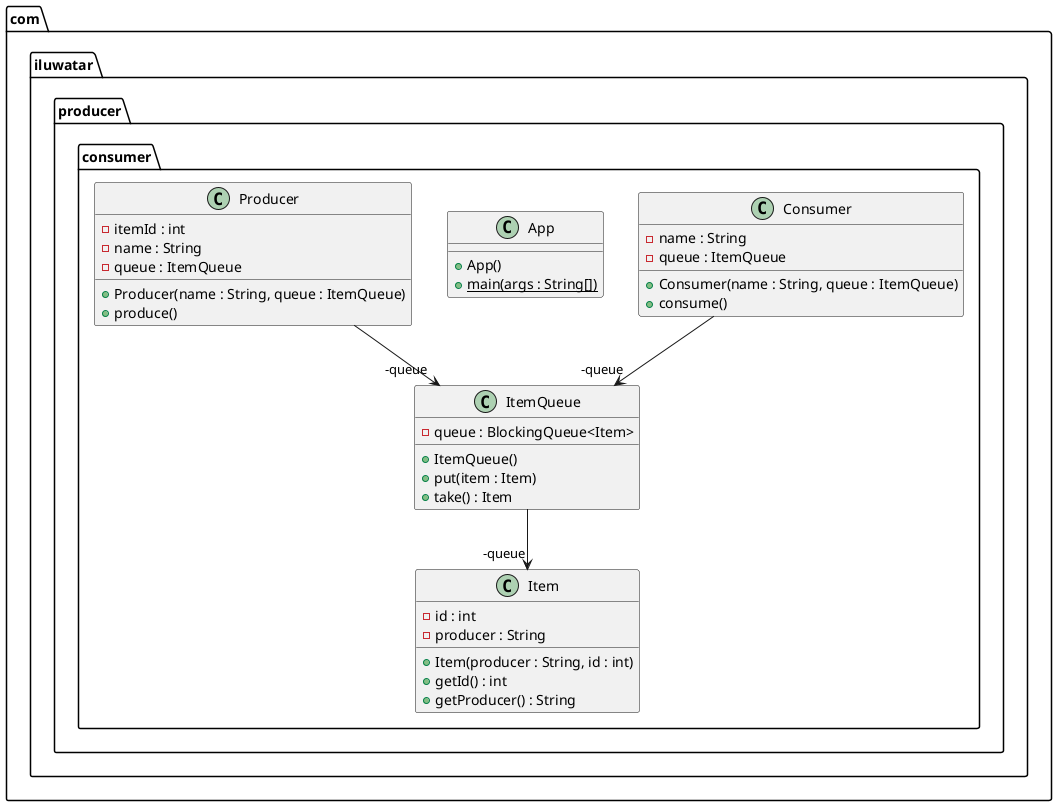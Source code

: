 @startuml
package com.iluwatar.producer.consumer {
  class Consumer {
    - name : String
    - queue : ItemQueue
    + Consumer(name : String, queue : ItemQueue)
    + consume()
  }
  class Item {
    - id : int
    - producer : String
    + Item(producer : String, id : int)
    + getId() : int
    + getProducer() : String
  }
  class App {
    + App()
    + main(args : String[]) {static}
  }
  class Producer {
    - itemId : int
    - name : String
    - queue : ItemQueue
    + Producer(name : String, queue : ItemQueue)
    + produce()
  }
  class ItemQueue {
    - queue : BlockingQueue<Item>
    + ItemQueue()
    + put(item : Item)
    + take() : Item
  }
}
Consumer -->  "-queue" ItemQueue
Producer -->  "-queue" ItemQueue
ItemQueue -->  "-queue" Item
@enduml